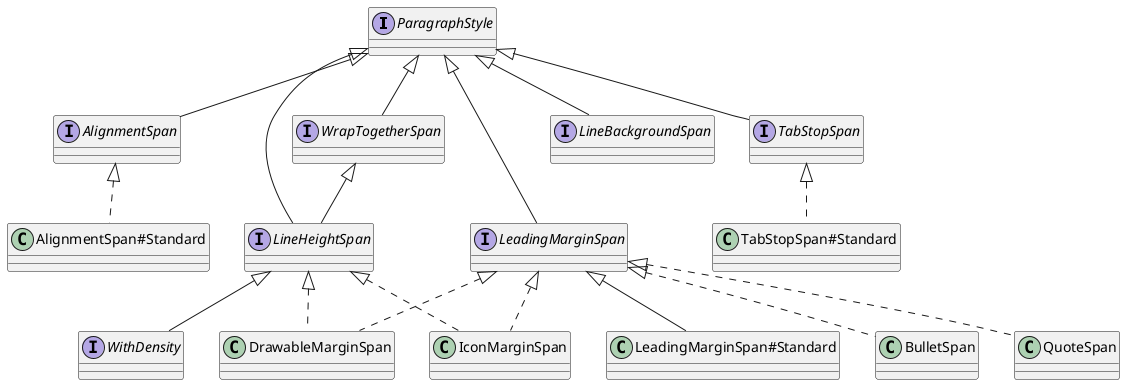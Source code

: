 @startuml

interface ParagraphStyle

interface AlignmentSpan extends ParagraphStyle
class AlignmentSpan#Standard implements AlignmentSpan

interface WrapTogetherSpan extends ParagraphStyle

interface LineHeightSpan extends ParagraphStyle, WrapTogetherSpan
interface WithDensity extends LineHeightSpan

interface LeadingMarginSpan extends ParagraphStyle
class LeadingMarginSpan#Standard extends LeadingMarginSpan
class BulletSpan implements LeadingMarginSpan
class DrawableMarginSpan implements LeadingMarginSpan, LineHeightSpan
class IconMarginSpan implements LeadingMarginSpan, LineHeightSpan
class QuoteSpan implements LeadingMarginSpan

interface LineBackgroundSpan extends ParagraphStyle

interface TabStopSpan extends ParagraphStyle
class TabStopSpan#Standard implements TabStopSpan


@enduml